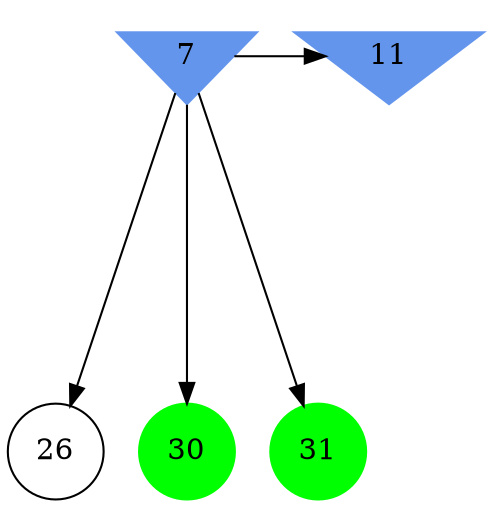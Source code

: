 digraph brain {
	ranksep=2.0;
	7 [shape=invtriangle,style=filled,color=cornflowerblue];
	11 [shape=invtriangle,style=filled,color=cornflowerblue];
	26 [shape=circle,color=black];
	30 [shape=circle,style=filled,color=green];
	31 [shape=circle,style=filled,color=green];
	7	->	26;
	7	->	31;
	7	->	11;
	7	->	30;
	{ rank=same; 7; 11; }
	{ rank=same; 26; }
	{ rank=same; 30; 31; }
}
